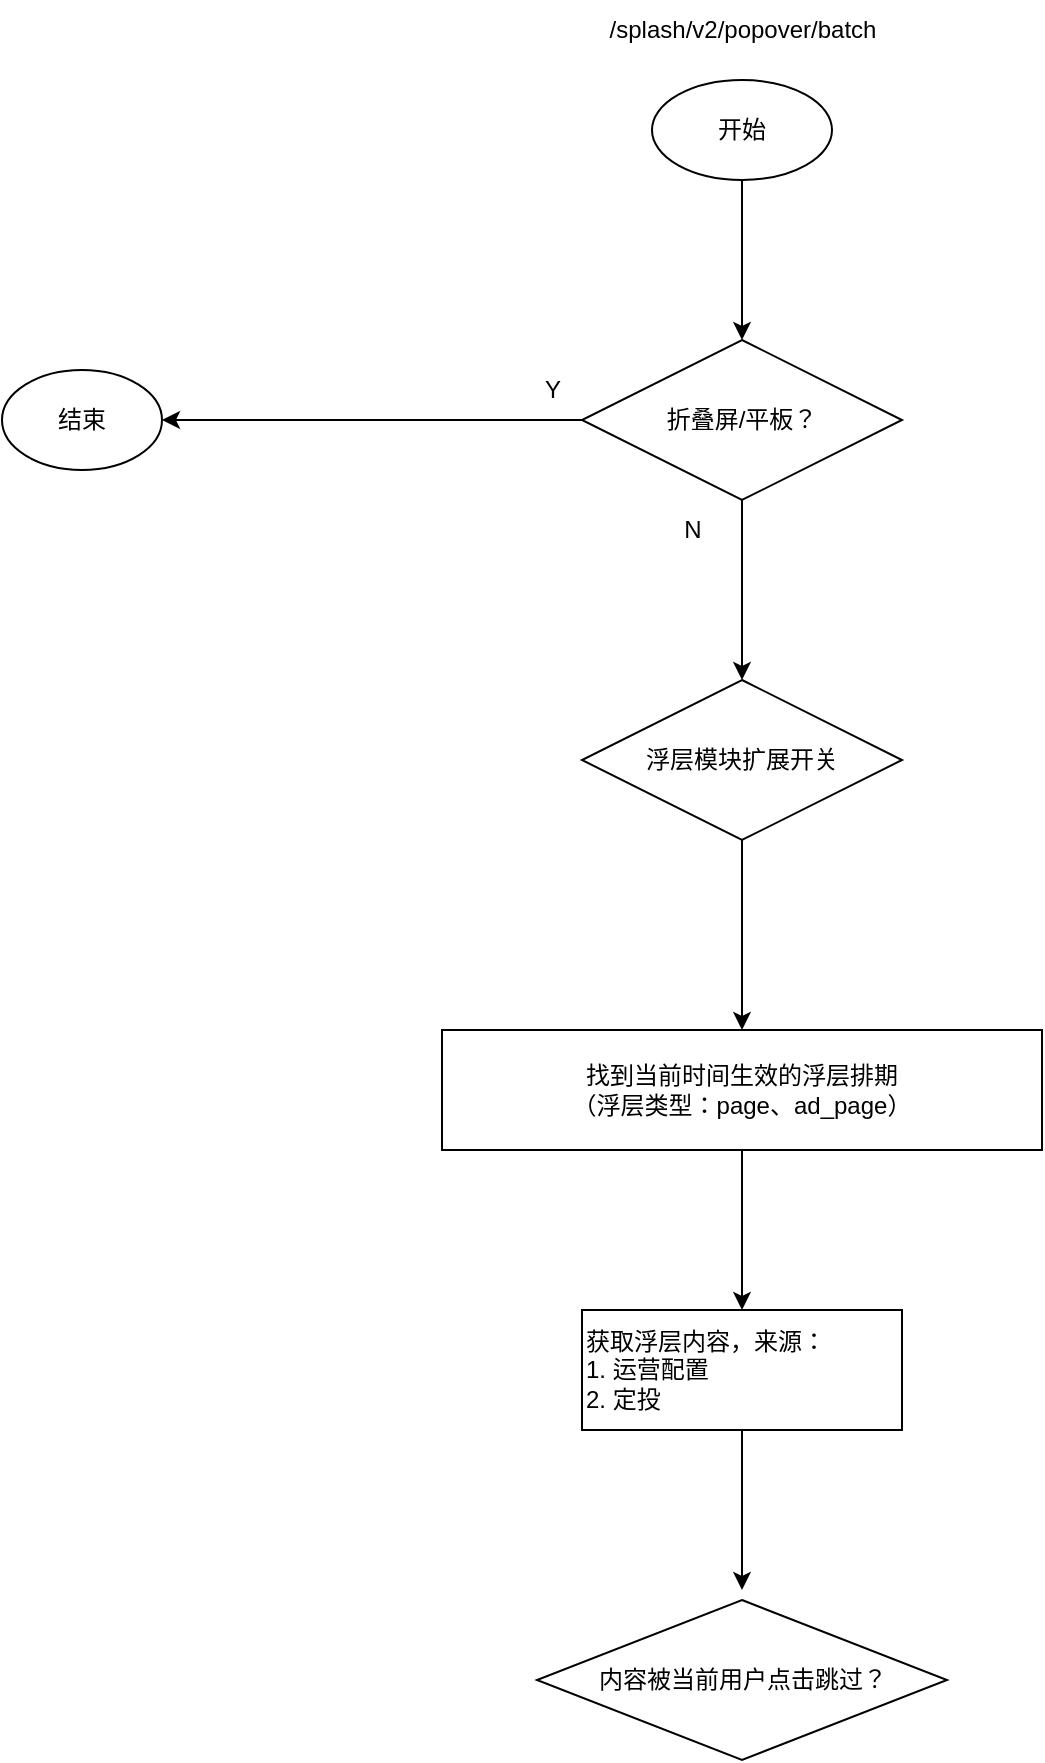 <mxfile version="26.2.13">
  <diagram name="第 1 页" id="k6I2dJEl2S4Jem4GHuK7">
    <mxGraphModel dx="864" dy="468" grid="1" gridSize="10" guides="1" tooltips="1" connect="1" arrows="1" fold="1" page="1" pageScale="1" pageWidth="827" pageHeight="1169" math="0" shadow="0">
      <root>
        <mxCell id="0" />
        <mxCell id="1" parent="0" />
        <mxCell id="Bc9c-BoKLLF40jqhuCIy-1" style="edgeStyle=orthogonalEdgeStyle;rounded=0;orthogonalLoop=1;jettySize=auto;html=1;entryX=0.5;entryY=0;entryDx=0;entryDy=0;" edge="1" parent="1" source="eR_Sy2IDM2DOBQeA-dOJ-5" target="eR_Sy2IDM2DOBQeA-dOJ-7">
          <mxGeometry relative="1" as="geometry" />
        </mxCell>
        <mxCell id="eR_Sy2IDM2DOBQeA-dOJ-5" value="开始" style="ellipse;whiteSpace=wrap;html=1;" parent="1" vertex="1">
          <mxGeometry x="365" y="80" width="90" height="50" as="geometry" />
        </mxCell>
        <mxCell id="eR_Sy2IDM2DOBQeA-dOJ-6" value="/splash/v2/popover/batch" style="text;html=1;align=center;verticalAlign=middle;resizable=0;points=[];autosize=1;strokeColor=none;fillColor=none;" parent="1" vertex="1">
          <mxGeometry x="330" y="40" width="160" height="30" as="geometry" />
        </mxCell>
        <mxCell id="eR_Sy2IDM2DOBQeA-dOJ-9" value="" style="edgeStyle=orthogonalEdgeStyle;rounded=0;orthogonalLoop=1;jettySize=auto;html=1;" parent="1" source="eR_Sy2IDM2DOBQeA-dOJ-7" target="eR_Sy2IDM2DOBQeA-dOJ-8" edge="1">
          <mxGeometry relative="1" as="geometry" />
        </mxCell>
        <mxCell id="Bc9c-BoKLLF40jqhuCIy-5" value="" style="edgeStyle=orthogonalEdgeStyle;rounded=0;orthogonalLoop=1;jettySize=auto;html=1;" edge="1" parent="1" source="eR_Sy2IDM2DOBQeA-dOJ-7">
          <mxGeometry relative="1" as="geometry">
            <mxPoint x="410" y="380" as="targetPoint" />
          </mxGeometry>
        </mxCell>
        <mxCell id="eR_Sy2IDM2DOBQeA-dOJ-7" value="折叠屏/平板？" style="rhombus;whiteSpace=wrap;html=1;" parent="1" vertex="1">
          <mxGeometry x="330" y="210" width="160" height="80" as="geometry" />
        </mxCell>
        <mxCell id="eR_Sy2IDM2DOBQeA-dOJ-8" value="结束" style="ellipse;whiteSpace=wrap;html=1;" parent="1" vertex="1">
          <mxGeometry x="40" y="225" width="80" height="50" as="geometry" />
        </mxCell>
        <mxCell id="Bc9c-BoKLLF40jqhuCIy-2" value="Y" style="text;html=1;align=center;verticalAlign=middle;resizable=0;points=[];autosize=1;strokeColor=none;fillColor=none;" vertex="1" parent="1">
          <mxGeometry x="300" y="220" width="30" height="30" as="geometry" />
        </mxCell>
        <mxCell id="Bc9c-BoKLLF40jqhuCIy-3" value="N" style="text;html=1;align=center;verticalAlign=middle;resizable=0;points=[];autosize=1;strokeColor=none;fillColor=none;" vertex="1" parent="1">
          <mxGeometry x="370" y="290" width="30" height="30" as="geometry" />
        </mxCell>
        <mxCell id="Bc9c-BoKLLF40jqhuCIy-9" value="" style="edgeStyle=orthogonalEdgeStyle;rounded=0;orthogonalLoop=1;jettySize=auto;html=1;" edge="1" parent="1" source="Bc9c-BoKLLF40jqhuCIy-7" target="Bc9c-BoKLLF40jqhuCIy-8">
          <mxGeometry relative="1" as="geometry" />
        </mxCell>
        <mxCell id="Bc9c-BoKLLF40jqhuCIy-7" value="浮层模块扩展开关" style="rhombus;whiteSpace=wrap;html=1;" vertex="1" parent="1">
          <mxGeometry x="330" y="380" width="160" height="80" as="geometry" />
        </mxCell>
        <mxCell id="Bc9c-BoKLLF40jqhuCIy-11" value="" style="edgeStyle=orthogonalEdgeStyle;rounded=0;orthogonalLoop=1;jettySize=auto;html=1;" edge="1" parent="1" source="Bc9c-BoKLLF40jqhuCIy-8" target="Bc9c-BoKLLF40jqhuCIy-10">
          <mxGeometry relative="1" as="geometry" />
        </mxCell>
        <mxCell id="Bc9c-BoKLLF40jqhuCIy-8" value="找到当前时间生效的浮层排期&lt;br&gt;（浮层类型：page、ad_page）" style="whiteSpace=wrap;html=1;" vertex="1" parent="1">
          <mxGeometry x="260" y="555" width="300" height="60" as="geometry" />
        </mxCell>
        <mxCell id="Bc9c-BoKLLF40jqhuCIy-13" value="" style="edgeStyle=orthogonalEdgeStyle;rounded=0;orthogonalLoop=1;jettySize=auto;html=1;" edge="1" parent="1" source="Bc9c-BoKLLF40jqhuCIy-10">
          <mxGeometry relative="1" as="geometry">
            <mxPoint x="410" y="835" as="targetPoint" />
          </mxGeometry>
        </mxCell>
        <mxCell id="Bc9c-BoKLLF40jqhuCIy-10" value="获取浮层内容，来源：&lt;br&gt;1. 运营配置&lt;br&gt;2. 定投" style="whiteSpace=wrap;html=1;align=left;" vertex="1" parent="1">
          <mxGeometry x="330" y="695" width="160" height="60" as="geometry" />
        </mxCell>
        <mxCell id="Bc9c-BoKLLF40jqhuCIy-16" value="内容被当前用户点击跳过？" style="rhombus;whiteSpace=wrap;html=1;" vertex="1" parent="1">
          <mxGeometry x="307.5" y="840" width="205" height="80" as="geometry" />
        </mxCell>
      </root>
    </mxGraphModel>
  </diagram>
</mxfile>
